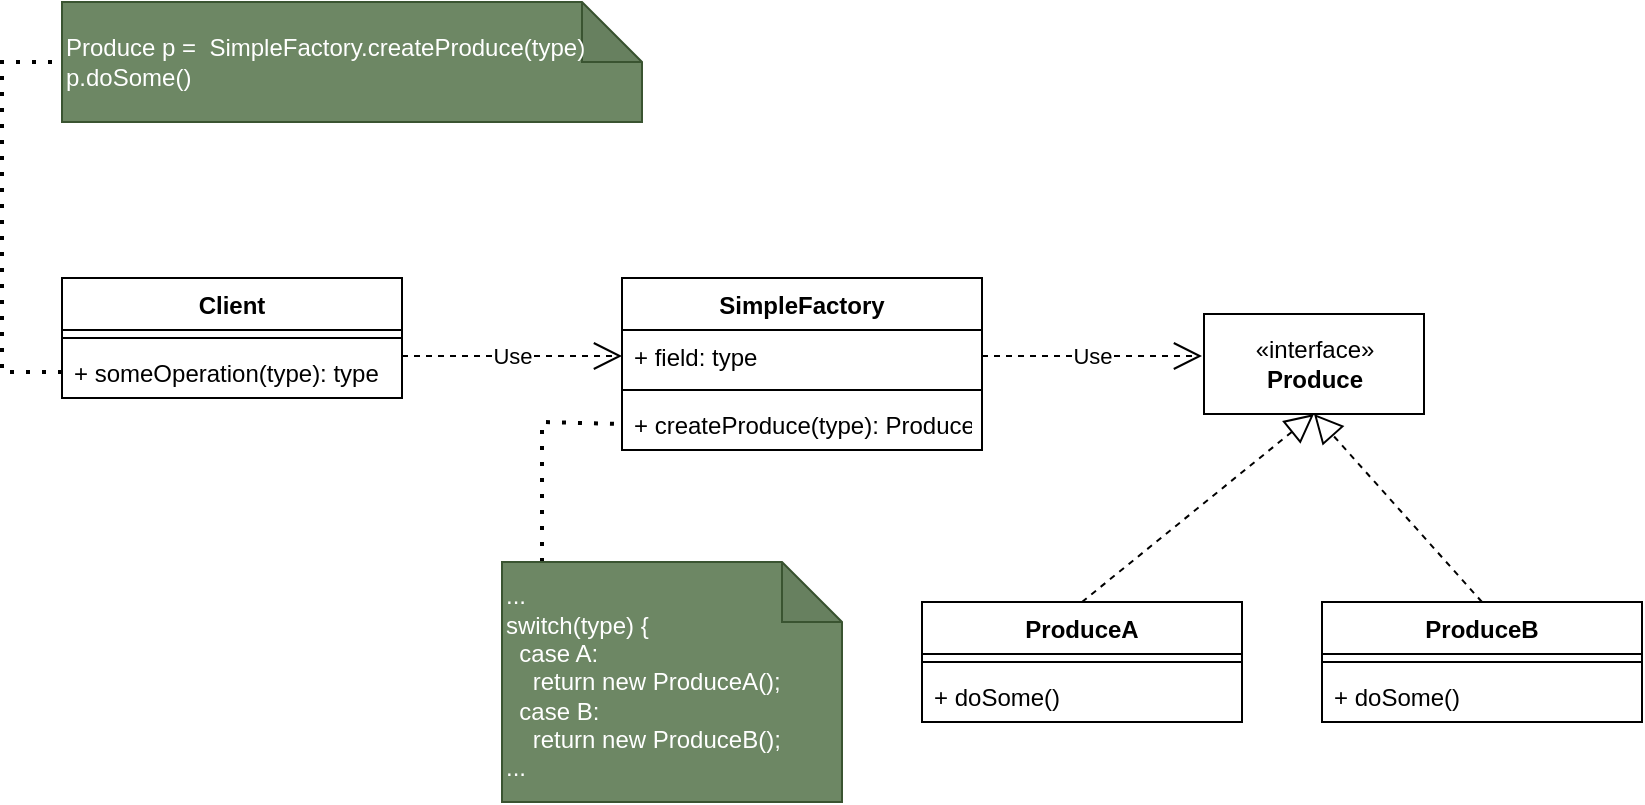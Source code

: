 <mxfile version="20.5.1" type="github">
  <diagram id="C5RBs43oDa-KdzZeNtuy" name="Page-1">
    <mxGraphModel dx="1550" dy="859" grid="1" gridSize="10" guides="1" tooltips="1" connect="1" arrows="1" fold="1" page="1" pageScale="1" pageWidth="827" pageHeight="1169" math="0" shadow="0">
      <root>
        <mxCell id="WIyWlLk6GJQsqaUBKTNV-0" />
        <mxCell id="WIyWlLk6GJQsqaUBKTNV-1" parent="WIyWlLk6GJQsqaUBKTNV-0" />
        <mxCell id="XUfUPmE4cA9INSfi4Rla-4" value="Client" style="swimlane;fontStyle=1;align=center;verticalAlign=top;childLayout=stackLayout;horizontal=1;startSize=26;horizontalStack=0;resizeParent=1;resizeParentMax=0;resizeLast=0;collapsible=1;marginBottom=0;" vertex="1" parent="WIyWlLk6GJQsqaUBKTNV-1">
          <mxGeometry x="35" y="248" width="170" height="60" as="geometry" />
        </mxCell>
        <mxCell id="XUfUPmE4cA9INSfi4Rla-6" value="" style="line;strokeWidth=1;fillColor=none;align=left;verticalAlign=middle;spacingTop=-1;spacingLeft=3;spacingRight=3;rotatable=0;labelPosition=right;points=[];portConstraint=eastwest;strokeColor=inherit;" vertex="1" parent="XUfUPmE4cA9INSfi4Rla-4">
          <mxGeometry y="26" width="170" height="8" as="geometry" />
        </mxCell>
        <mxCell id="XUfUPmE4cA9INSfi4Rla-7" value="+ someOperation(type): type" style="text;strokeColor=none;fillColor=none;align=left;verticalAlign=top;spacingLeft=4;spacingRight=4;overflow=hidden;rotatable=0;points=[[0,0.5],[1,0.5]];portConstraint=eastwest;" vertex="1" parent="XUfUPmE4cA9INSfi4Rla-4">
          <mxGeometry y="34" width="170" height="26" as="geometry" />
        </mxCell>
        <mxCell id="XUfUPmE4cA9INSfi4Rla-8" value="SimpleFactory" style="swimlane;fontStyle=1;align=center;verticalAlign=top;childLayout=stackLayout;horizontal=1;startSize=26;horizontalStack=0;resizeParent=1;resizeParentMax=0;resizeLast=0;collapsible=1;marginBottom=0;" vertex="1" parent="WIyWlLk6GJQsqaUBKTNV-1">
          <mxGeometry x="315" y="248" width="180" height="86" as="geometry" />
        </mxCell>
        <mxCell id="XUfUPmE4cA9INSfi4Rla-9" value="+ field: type" style="text;strokeColor=none;fillColor=none;align=left;verticalAlign=top;spacingLeft=4;spacingRight=4;overflow=hidden;rotatable=0;points=[[0,0.5],[1,0.5]];portConstraint=eastwest;" vertex="1" parent="XUfUPmE4cA9INSfi4Rla-8">
          <mxGeometry y="26" width="180" height="26" as="geometry" />
        </mxCell>
        <mxCell id="XUfUPmE4cA9INSfi4Rla-10" value="" style="line;strokeWidth=1;fillColor=none;align=left;verticalAlign=middle;spacingTop=-1;spacingLeft=3;spacingRight=3;rotatable=0;labelPosition=right;points=[];portConstraint=eastwest;strokeColor=inherit;" vertex="1" parent="XUfUPmE4cA9INSfi4Rla-8">
          <mxGeometry y="52" width="180" height="8" as="geometry" />
        </mxCell>
        <mxCell id="XUfUPmE4cA9INSfi4Rla-11" value="+ createProduce(type): Produce" style="text;strokeColor=none;fillColor=none;align=left;verticalAlign=top;spacingLeft=4;spacingRight=4;overflow=hidden;rotatable=0;points=[[0,0.5],[1,0.5]];portConstraint=eastwest;" vertex="1" parent="XUfUPmE4cA9INSfi4Rla-8">
          <mxGeometry y="60" width="180" height="26" as="geometry" />
        </mxCell>
        <mxCell id="XUfUPmE4cA9INSfi4Rla-12" value="«interface»&lt;br&gt;&lt;b&gt;Produce&lt;/b&gt;" style="html=1;" vertex="1" parent="WIyWlLk6GJQsqaUBKTNV-1">
          <mxGeometry x="606" y="266" width="110" height="50" as="geometry" />
        </mxCell>
        <mxCell id="XUfUPmE4cA9INSfi4Rla-17" value="" style="endArrow=block;dashed=1;endFill=0;endSize=12;html=1;rounded=0;exitX=0.5;exitY=0;exitDx=0;exitDy=0;entryX=0.5;entryY=1;entryDx=0;entryDy=0;" edge="1" parent="WIyWlLk6GJQsqaUBKTNV-1" source="XUfUPmE4cA9INSfi4Rla-20" target="XUfUPmE4cA9INSfi4Rla-12">
          <mxGeometry width="160" relative="1" as="geometry">
            <mxPoint x="557" y="406" as="sourcePoint" />
            <mxPoint x="692" y="366" as="targetPoint" />
          </mxGeometry>
        </mxCell>
        <mxCell id="XUfUPmE4cA9INSfi4Rla-18" value="" style="endArrow=block;dashed=1;endFill=0;endSize=12;html=1;rounded=0;exitX=0.5;exitY=0;exitDx=0;exitDy=0;entryX=0.5;entryY=1;entryDx=0;entryDy=0;" edge="1" parent="WIyWlLk6GJQsqaUBKTNV-1" source="XUfUPmE4cA9INSfi4Rla-24" target="XUfUPmE4cA9INSfi4Rla-12">
          <mxGeometry width="160" relative="1" as="geometry">
            <mxPoint x="757" y="406" as="sourcePoint" />
            <mxPoint x="682" y="296" as="targetPoint" />
          </mxGeometry>
        </mxCell>
        <mxCell id="XUfUPmE4cA9INSfi4Rla-19" value="Use" style="endArrow=open;endSize=12;dashed=1;html=1;rounded=0;entryX=0;entryY=0.5;entryDx=0;entryDy=0;" edge="1" parent="WIyWlLk6GJQsqaUBKTNV-1" target="XUfUPmE4cA9INSfi4Rla-9">
          <mxGeometry width="160" relative="1" as="geometry">
            <mxPoint x="205" y="287" as="sourcePoint" />
            <mxPoint x="495" y="310" as="targetPoint" />
          </mxGeometry>
        </mxCell>
        <mxCell id="XUfUPmE4cA9INSfi4Rla-20" value="ProduceA" style="swimlane;fontStyle=1;align=center;verticalAlign=top;childLayout=stackLayout;horizontal=1;startSize=26;horizontalStack=0;resizeParent=1;resizeParentMax=0;resizeLast=0;collapsible=1;marginBottom=0;" vertex="1" parent="WIyWlLk6GJQsqaUBKTNV-1">
          <mxGeometry x="465" y="410" width="160" height="60" as="geometry" />
        </mxCell>
        <mxCell id="XUfUPmE4cA9INSfi4Rla-22" value="" style="line;strokeWidth=1;fillColor=none;align=left;verticalAlign=middle;spacingTop=-1;spacingLeft=3;spacingRight=3;rotatable=0;labelPosition=right;points=[];portConstraint=eastwest;strokeColor=inherit;" vertex="1" parent="XUfUPmE4cA9INSfi4Rla-20">
          <mxGeometry y="26" width="160" height="8" as="geometry" />
        </mxCell>
        <mxCell id="XUfUPmE4cA9INSfi4Rla-23" value="+ doSome()" style="text;strokeColor=none;fillColor=none;align=left;verticalAlign=top;spacingLeft=4;spacingRight=4;overflow=hidden;rotatable=0;points=[[0,0.5],[1,0.5]];portConstraint=eastwest;" vertex="1" parent="XUfUPmE4cA9INSfi4Rla-20">
          <mxGeometry y="34" width="160" height="26" as="geometry" />
        </mxCell>
        <mxCell id="XUfUPmE4cA9INSfi4Rla-24" value="ProduceB" style="swimlane;fontStyle=1;align=center;verticalAlign=top;childLayout=stackLayout;horizontal=1;startSize=26;horizontalStack=0;resizeParent=1;resizeParentMax=0;resizeLast=0;collapsible=1;marginBottom=0;" vertex="1" parent="WIyWlLk6GJQsqaUBKTNV-1">
          <mxGeometry x="665" y="410" width="160" height="60" as="geometry" />
        </mxCell>
        <mxCell id="XUfUPmE4cA9INSfi4Rla-25" value="" style="line;strokeWidth=1;fillColor=none;align=left;verticalAlign=middle;spacingTop=-1;spacingLeft=3;spacingRight=3;rotatable=0;labelPosition=right;points=[];portConstraint=eastwest;strokeColor=inherit;" vertex="1" parent="XUfUPmE4cA9INSfi4Rla-24">
          <mxGeometry y="26" width="160" height="8" as="geometry" />
        </mxCell>
        <mxCell id="XUfUPmE4cA9INSfi4Rla-26" value="+ doSome()" style="text;strokeColor=none;fillColor=none;align=left;verticalAlign=top;spacingLeft=4;spacingRight=4;overflow=hidden;rotatable=0;points=[[0,0.5],[1,0.5]];portConstraint=eastwest;" vertex="1" parent="XUfUPmE4cA9INSfi4Rla-24">
          <mxGeometry y="34" width="160" height="26" as="geometry" />
        </mxCell>
        <mxCell id="XUfUPmE4cA9INSfi4Rla-27" value="Use" style="endArrow=open;endSize=12;dashed=1;html=1;rounded=0;exitX=1;exitY=0.5;exitDx=0;exitDy=0;" edge="1" parent="WIyWlLk6GJQsqaUBKTNV-1" source="XUfUPmE4cA9INSfi4Rla-9">
          <mxGeometry width="160" relative="1" as="geometry">
            <mxPoint x="505" y="290" as="sourcePoint" />
            <mxPoint x="605" y="287" as="targetPoint" />
          </mxGeometry>
        </mxCell>
        <mxCell id="XUfUPmE4cA9INSfi4Rla-28" value="" style="endArrow=none;dashed=1;html=1;dashPattern=1 3;strokeWidth=2;rounded=0;entryX=0;entryY=0.5;entryDx=0;entryDy=0;" edge="1" parent="WIyWlLk6GJQsqaUBKTNV-1" target="XUfUPmE4cA9INSfi4Rla-11">
          <mxGeometry width="50" height="50" relative="1" as="geometry">
            <mxPoint x="275" y="390" as="sourcePoint" />
            <mxPoint x="275" y="320" as="targetPoint" />
            <Array as="points">
              <mxPoint x="275" y="320" />
            </Array>
          </mxGeometry>
        </mxCell>
        <mxCell id="XUfUPmE4cA9INSfi4Rla-30" value="&lt;span style=&quot;&quot;&gt;...&lt;/span&gt;&lt;br style=&quot;&quot;&gt;&lt;span style=&quot;&quot;&gt;switch(type) {&lt;/span&gt;&lt;br style=&quot;&quot;&gt;&lt;span style=&quot;&quot;&gt;&lt;/span&gt;&lt;span style=&quot;&quot;&gt;&amp;nbsp; case A:&lt;/span&gt;&lt;br style=&quot;&quot;&gt;&lt;span style=&quot;&quot;&gt;&lt;/span&gt;&lt;span style=&quot;&quot;&gt;&lt;/span&gt;&lt;span style=&quot;&quot;&gt;&amp;nbsp; &amp;nbsp; return new ProduceA();&lt;/span&gt;&lt;br style=&quot;&quot;&gt;&lt;span style=&quot;&quot;&gt;&lt;/span&gt;&lt;span style=&quot;&quot;&gt;&amp;nbsp; case B:&lt;/span&gt;&lt;br style=&quot;&quot;&gt;&lt;span style=&quot;&quot;&gt;&lt;span style=&quot;&quot;&gt;&lt;/span&gt;&amp;nbsp; &amp;nbsp; r&lt;/span&gt;&lt;span style=&quot;&quot;&gt;eturn new ProduceB();&lt;/span&gt;&lt;br style=&quot;&quot;&gt;&lt;span style=&quot;&quot;&gt;...&lt;/span&gt;" style="shape=note;whiteSpace=wrap;html=1;backgroundOutline=1;darkOpacity=0.05;align=left;fillColor=#6d8764;strokeColor=#3A5431;fontColor=#ffffff;" vertex="1" parent="WIyWlLk6GJQsqaUBKTNV-1">
          <mxGeometry x="255" y="390" width="170" height="120" as="geometry" />
        </mxCell>
        <mxCell id="XUfUPmE4cA9INSfi4Rla-31" value="Produce p =&amp;nbsp; SimpleFactory.createProduce(type)&lt;br&gt;p.doSome()" style="shape=note;whiteSpace=wrap;html=1;backgroundOutline=1;darkOpacity=0.05;align=left;fillColor=#6d8764;strokeColor=#3A5431;fontColor=#ffffff;" vertex="1" parent="WIyWlLk6GJQsqaUBKTNV-1">
          <mxGeometry x="35" y="110" width="290" height="60" as="geometry" />
        </mxCell>
        <mxCell id="XUfUPmE4cA9INSfi4Rla-32" value="" style="endArrow=none;dashed=1;html=1;dashPattern=1 3;strokeWidth=2;rounded=0;entryX=0;entryY=0.5;entryDx=0;entryDy=0;entryPerimeter=0;exitX=0;exitY=0.5;exitDx=0;exitDy=0;" edge="1" parent="WIyWlLk6GJQsqaUBKTNV-1" source="XUfUPmE4cA9INSfi4Rla-7" target="XUfUPmE4cA9INSfi4Rla-31">
          <mxGeometry width="50" height="50" relative="1" as="geometry">
            <mxPoint x="5" y="300" as="sourcePoint" />
            <mxPoint x="25" y="166" as="targetPoint" />
            <Array as="points">
              <mxPoint x="5" y="295" />
              <mxPoint x="5" y="140" />
            </Array>
          </mxGeometry>
        </mxCell>
      </root>
    </mxGraphModel>
  </diagram>
</mxfile>
